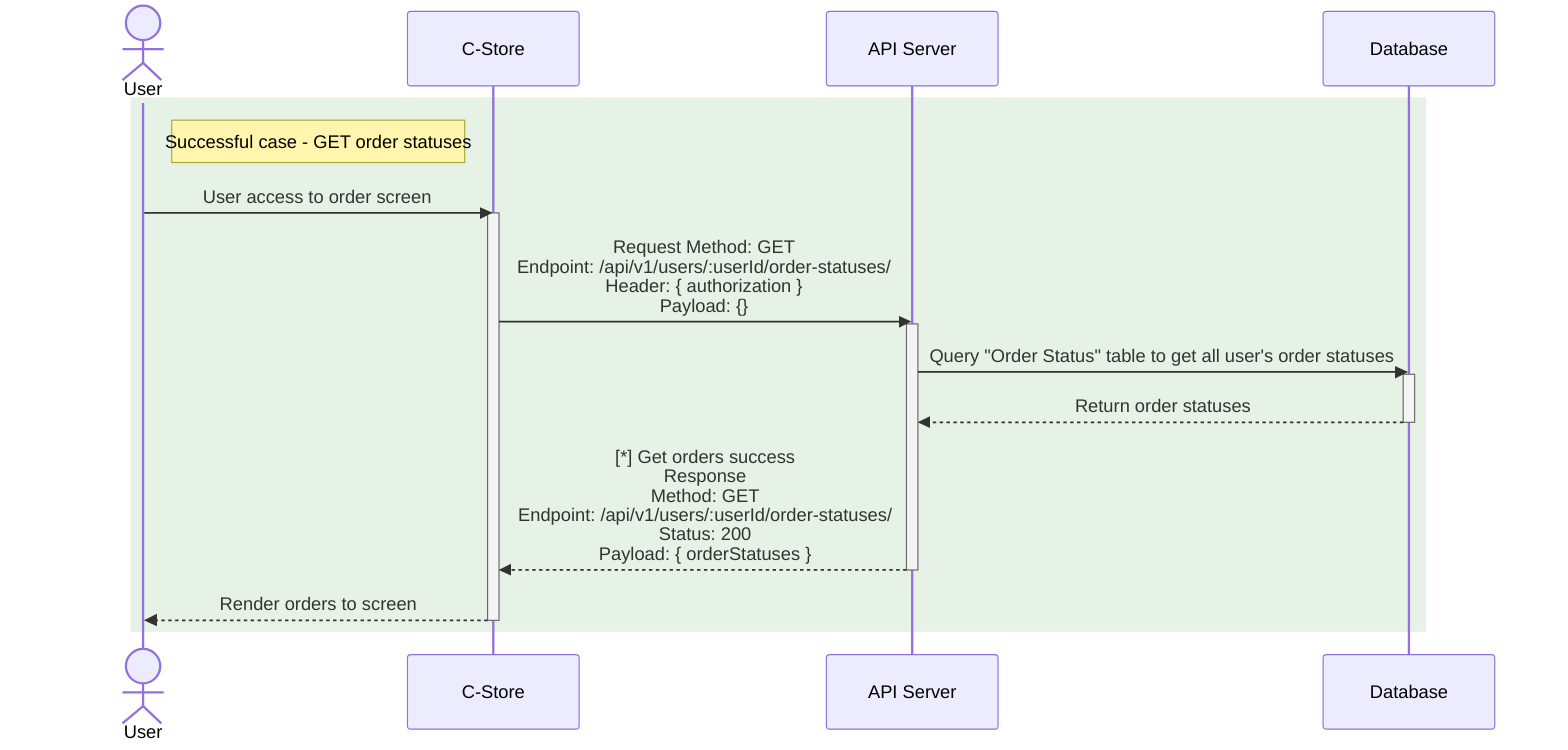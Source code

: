 sequenceDiagram
    actor User
    participant C-Store
    participant API Server
    participant Database

    %% GET order statuses
    rect rgb(0, 128, 0, 0.1)
        Note right of User: Successful case - GET order statuses
        User->>C-Store: User access to order screen
        activate C-Store
        C-Store->>API Server: Request Method: GET<br>Endpoint: /api/v1/users/:userId/order-statuses/<br>Header: { authorization }<br>Payload: {}
        activate API Server
        API Server->>Database: Query "Order Status" table to get all user's order statuses
        activate Database
        Database-->>API Server: Return order statuses
        deactivate Database
        API Server-->>C-Store: [*] Get orders success<br>Response<br>Method: GET<br>Endpoint: /api/v1/users/:userId/order-statuses/<br>Status: 200<br>Payload: { orderStatuses }
        deactivate API Server
        C-Store-->>User: Render orders to screen
        deactivate C-Store
    end